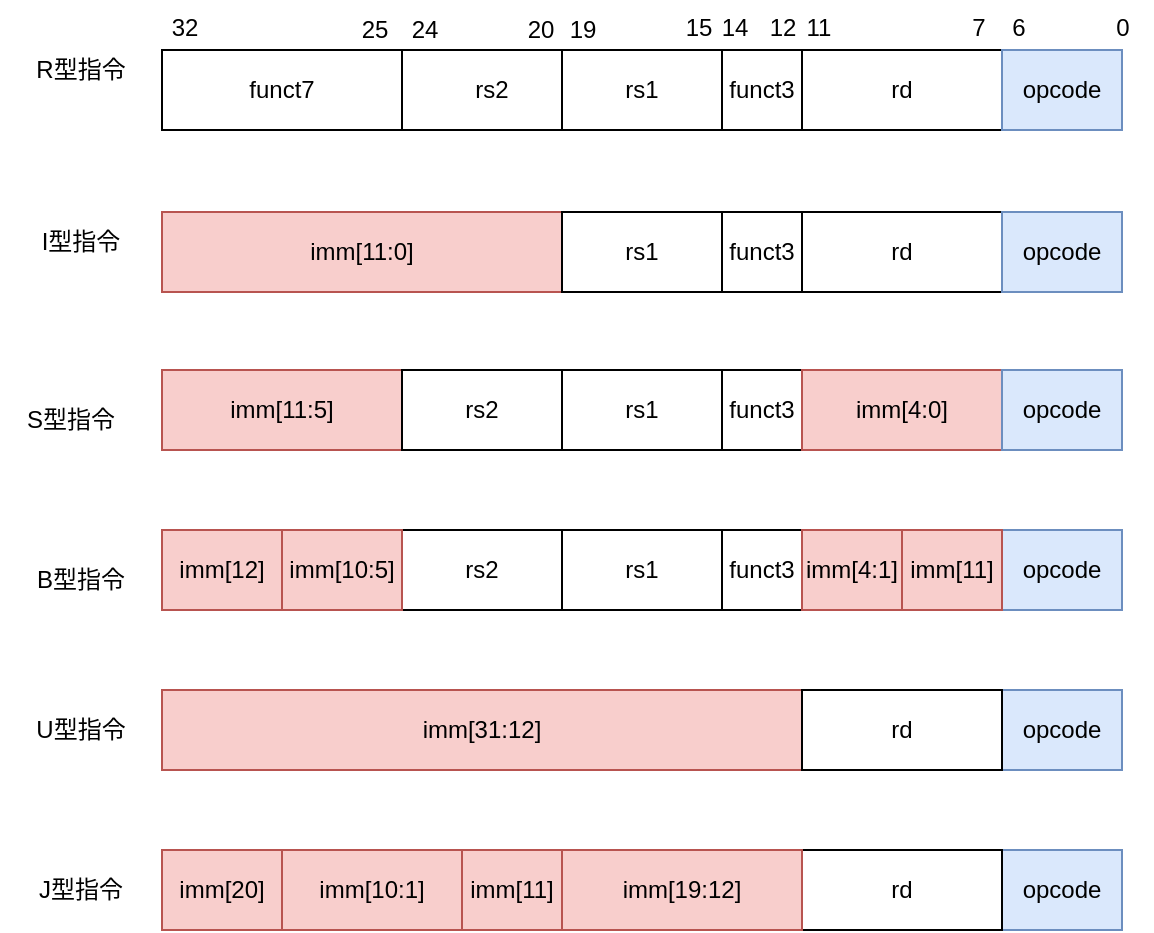 <mxfile version="20.3.6" type="github">
  <diagram id="cUSmTpGDtQZwtWPDq4dr" name="第 1 页">
    <mxGraphModel dx="1422" dy="744" grid="1" gridSize="10" guides="1" tooltips="1" connect="1" arrows="1" fold="1" page="1" pageScale="1" pageWidth="827" pageHeight="1169" math="0" shadow="0">
      <root>
        <mxCell id="0" />
        <mxCell id="1" parent="0" />
        <mxCell id="zFueXo65WAmlTk1Ct-f5-7" value="0" style="text;html=1;align=center;verticalAlign=top;resizable=0;points=[];autosize=1;strokeColor=none;fillColor=none;" vertex="1" parent="1">
          <mxGeometry x="626" y="95" width="30" height="30" as="geometry" />
        </mxCell>
        <mxCell id="zFueXo65WAmlTk1Ct-f5-8" value="6" style="text;html=1;align=center;verticalAlign=top;resizable=0;points=[];autosize=1;strokeColor=none;fillColor=none;" vertex="1" parent="1">
          <mxGeometry x="574" y="95" width="30" height="30" as="geometry" />
        </mxCell>
        <mxCell id="zFueXo65WAmlTk1Ct-f5-9" value="7" style="text;html=1;align=center;verticalAlign=top;resizable=0;points=[];autosize=1;strokeColor=none;fillColor=none;" vertex="1" parent="1">
          <mxGeometry x="554" y="95" width="30" height="30" as="geometry" />
        </mxCell>
        <mxCell id="zFueXo65WAmlTk1Ct-f5-10" value="11" style="text;html=1;align=center;verticalAlign=top;resizable=0;points=[];autosize=1;strokeColor=none;fillColor=none;" vertex="1" parent="1">
          <mxGeometry x="469" y="95" width="40" height="30" as="geometry" />
        </mxCell>
        <mxCell id="zFueXo65WAmlTk1Ct-f5-11" value="12" style="text;html=1;align=center;verticalAlign=top;resizable=0;points=[];autosize=1;strokeColor=none;fillColor=none;" vertex="1" parent="1">
          <mxGeometry x="451" y="95" width="40" height="30" as="geometry" />
        </mxCell>
        <mxCell id="zFueXo65WAmlTk1Ct-f5-12" value="14" style="text;html=1;align=center;verticalAlign=top;resizable=0;points=[];autosize=1;strokeColor=none;fillColor=none;" vertex="1" parent="1">
          <mxGeometry x="427" y="95" width="40" height="30" as="geometry" />
        </mxCell>
        <mxCell id="zFueXo65WAmlTk1Ct-f5-13" value="15" style="text;html=1;align=center;verticalAlign=top;resizable=0;points=[];autosize=1;strokeColor=none;fillColor=none;" vertex="1" parent="1">
          <mxGeometry x="409" y="95" width="40" height="30" as="geometry" />
        </mxCell>
        <mxCell id="zFueXo65WAmlTk1Ct-f5-14" value="19" style="text;html=1;align=center;verticalAlign=top;resizable=0;points=[];autosize=1;strokeColor=none;fillColor=none;" vertex="1" parent="1">
          <mxGeometry x="351" y="96" width="40" height="30" as="geometry" />
        </mxCell>
        <mxCell id="zFueXo65WAmlTk1Ct-f5-15" value="20" style="text;html=1;align=center;verticalAlign=top;resizable=0;points=[];autosize=1;strokeColor=none;fillColor=none;" vertex="1" parent="1">
          <mxGeometry x="330" y="96" width="40" height="30" as="geometry" />
        </mxCell>
        <mxCell id="zFueXo65WAmlTk1Ct-f5-16" value="24" style="text;html=1;align=center;verticalAlign=top;resizable=0;points=[];autosize=1;strokeColor=none;fillColor=none;" vertex="1" parent="1">
          <mxGeometry x="272" y="96" width="40" height="30" as="geometry" />
        </mxCell>
        <mxCell id="zFueXo65WAmlTk1Ct-f5-17" value="25" style="text;html=1;align=center;verticalAlign=top;resizable=0;points=[];autosize=1;strokeColor=none;fillColor=none;" vertex="1" parent="1">
          <mxGeometry x="247" y="96" width="40" height="30" as="geometry" />
        </mxCell>
        <mxCell id="zFueXo65WAmlTk1Ct-f5-18" value="32" style="text;html=1;align=center;verticalAlign=top;resizable=0;points=[];autosize=1;strokeColor=none;fillColor=none;" vertex="1" parent="1">
          <mxGeometry x="152" y="95" width="40" height="30" as="geometry" />
        </mxCell>
        <mxCell id="zFueXo65WAmlTk1Ct-f5-45" value="" style="group;fillColor=#dae8fc;strokeColor=#6c8ebf;" vertex="1" connectable="0" parent="1">
          <mxGeometry x="161" y="120" width="480" height="40" as="geometry" />
        </mxCell>
        <mxCell id="zFueXo65WAmlTk1Ct-f5-1" value="funct7" style="rounded=0;whiteSpace=wrap;html=1;" vertex="1" parent="zFueXo65WAmlTk1Ct-f5-45">
          <mxGeometry width="120" height="40" as="geometry" />
        </mxCell>
        <mxCell id="zFueXo65WAmlTk1Ct-f5-2" value="rs2" style="rounded=0;whiteSpace=wrap;html=1;" vertex="1" parent="zFueXo65WAmlTk1Ct-f5-45">
          <mxGeometry x="120" width="90" height="40" as="geometry" />
        </mxCell>
        <mxCell id="zFueXo65WAmlTk1Ct-f5-3" value="rs1" style="rounded=0;whiteSpace=wrap;html=1;" vertex="1" parent="zFueXo65WAmlTk1Ct-f5-45">
          <mxGeometry x="200" width="80" height="40" as="geometry" />
        </mxCell>
        <mxCell id="zFueXo65WAmlTk1Ct-f5-4" value="funct3" style="rounded=0;whiteSpace=wrap;html=1;" vertex="1" parent="zFueXo65WAmlTk1Ct-f5-45">
          <mxGeometry x="280" width="40" height="40" as="geometry" />
        </mxCell>
        <mxCell id="zFueXo65WAmlTk1Ct-f5-5" value="rd" style="rounded=0;whiteSpace=wrap;html=1;" vertex="1" parent="zFueXo65WAmlTk1Ct-f5-45">
          <mxGeometry x="320" width="100" height="40" as="geometry" />
        </mxCell>
        <mxCell id="zFueXo65WAmlTk1Ct-f5-6" value="opcode" style="rounded=0;whiteSpace=wrap;html=1;fillColor=#dae8fc;strokeColor=#6c8ebf;" vertex="1" parent="zFueXo65WAmlTk1Ct-f5-45">
          <mxGeometry x="420" width="60" height="40" as="geometry" />
        </mxCell>
        <mxCell id="zFueXo65WAmlTk1Ct-f5-46" value="" style="group" vertex="1" connectable="0" parent="1">
          <mxGeometry x="161" y="201" width="480" height="40" as="geometry" />
        </mxCell>
        <mxCell id="zFueXo65WAmlTk1Ct-f5-21" value="imm[11:0]" style="rounded=0;whiteSpace=wrap;html=1;fillColor=#f8cecc;strokeColor=#b85450;" vertex="1" parent="zFueXo65WAmlTk1Ct-f5-46">
          <mxGeometry width="200" height="40" as="geometry" />
        </mxCell>
        <mxCell id="zFueXo65WAmlTk1Ct-f5-23" value="rs1" style="rounded=0;whiteSpace=wrap;html=1;" vertex="1" parent="zFueXo65WAmlTk1Ct-f5-46">
          <mxGeometry x="200" width="80" height="40" as="geometry" />
        </mxCell>
        <mxCell id="zFueXo65WAmlTk1Ct-f5-24" value="funct3" style="rounded=0;whiteSpace=wrap;html=1;" vertex="1" parent="zFueXo65WAmlTk1Ct-f5-46">
          <mxGeometry x="280" width="40" height="40" as="geometry" />
        </mxCell>
        <mxCell id="zFueXo65WAmlTk1Ct-f5-25" value="rd" style="rounded=0;whiteSpace=wrap;html=1;" vertex="1" parent="zFueXo65WAmlTk1Ct-f5-46">
          <mxGeometry x="320" width="100" height="40" as="geometry" />
        </mxCell>
        <mxCell id="zFueXo65WAmlTk1Ct-f5-26" value="opcode" style="rounded=0;whiteSpace=wrap;html=1;fillColor=#dae8fc;strokeColor=#6c8ebf;" vertex="1" parent="zFueXo65WAmlTk1Ct-f5-46">
          <mxGeometry x="420" width="60" height="40" as="geometry" />
        </mxCell>
        <mxCell id="zFueXo65WAmlTk1Ct-f5-47" value="" style="group" vertex="1" connectable="0" parent="1">
          <mxGeometry x="161" y="280" width="480" height="40" as="geometry" />
        </mxCell>
        <mxCell id="zFueXo65WAmlTk1Ct-f5-29" value="imm[11:5]" style="rounded=0;whiteSpace=wrap;html=1;fillColor=#f8cecc;strokeColor=#b85450;" vertex="1" parent="zFueXo65WAmlTk1Ct-f5-47">
          <mxGeometry width="120" height="40" as="geometry" />
        </mxCell>
        <mxCell id="zFueXo65WAmlTk1Ct-f5-30" value="rs1" style="rounded=0;whiteSpace=wrap;html=1;" vertex="1" parent="zFueXo65WAmlTk1Ct-f5-47">
          <mxGeometry x="200" width="80" height="40" as="geometry" />
        </mxCell>
        <mxCell id="zFueXo65WAmlTk1Ct-f5-31" value="funct3" style="rounded=0;whiteSpace=wrap;html=1;" vertex="1" parent="zFueXo65WAmlTk1Ct-f5-47">
          <mxGeometry x="280" width="40" height="40" as="geometry" />
        </mxCell>
        <mxCell id="zFueXo65WAmlTk1Ct-f5-32" value="imm[4:0]" style="rounded=0;whiteSpace=wrap;html=1;fillColor=#f8cecc;strokeColor=#b85450;" vertex="1" parent="zFueXo65WAmlTk1Ct-f5-47">
          <mxGeometry x="320" width="100" height="40" as="geometry" />
        </mxCell>
        <mxCell id="zFueXo65WAmlTk1Ct-f5-33" value="opcode" style="rounded=0;whiteSpace=wrap;html=1;fillColor=#dae8fc;strokeColor=#6c8ebf;" vertex="1" parent="zFueXo65WAmlTk1Ct-f5-47">
          <mxGeometry x="420" width="60" height="40" as="geometry" />
        </mxCell>
        <mxCell id="zFueXo65WAmlTk1Ct-f5-34" value="rs2" style="rounded=0;whiteSpace=wrap;html=1;" vertex="1" parent="zFueXo65WAmlTk1Ct-f5-47">
          <mxGeometry x="120" width="80" height="40" as="geometry" />
        </mxCell>
        <mxCell id="zFueXo65WAmlTk1Ct-f5-48" value="" style="group" vertex="1" connectable="0" parent="1">
          <mxGeometry x="161" y="360" width="480" height="40" as="geometry" />
        </mxCell>
        <mxCell id="zFueXo65WAmlTk1Ct-f5-37" value="imm[12]" style="rounded=0;whiteSpace=wrap;html=1;fillColor=#f8cecc;strokeColor=#b85450;" vertex="1" parent="zFueXo65WAmlTk1Ct-f5-48">
          <mxGeometry width="60" height="40" as="geometry" />
        </mxCell>
        <mxCell id="zFueXo65WAmlTk1Ct-f5-38" value="rs1" style="rounded=0;whiteSpace=wrap;html=1;" vertex="1" parent="zFueXo65WAmlTk1Ct-f5-48">
          <mxGeometry x="200" width="80" height="40" as="geometry" />
        </mxCell>
        <mxCell id="zFueXo65WAmlTk1Ct-f5-39" value="funct3" style="rounded=0;whiteSpace=wrap;html=1;" vertex="1" parent="zFueXo65WAmlTk1Ct-f5-48">
          <mxGeometry x="280" width="40" height="40" as="geometry" />
        </mxCell>
        <mxCell id="zFueXo65WAmlTk1Ct-f5-40" value="imm[4:1]" style="rounded=0;whiteSpace=wrap;html=1;fillColor=#f8cecc;strokeColor=#b85450;" vertex="1" parent="zFueXo65WAmlTk1Ct-f5-48">
          <mxGeometry x="320" width="50" height="40" as="geometry" />
        </mxCell>
        <mxCell id="zFueXo65WAmlTk1Ct-f5-41" value="opcode" style="rounded=0;whiteSpace=wrap;html=1;fillColor=#dae8fc;strokeColor=#6c8ebf;" vertex="1" parent="zFueXo65WAmlTk1Ct-f5-48">
          <mxGeometry x="420" width="60" height="40" as="geometry" />
        </mxCell>
        <mxCell id="zFueXo65WAmlTk1Ct-f5-42" value="rs2" style="rounded=0;whiteSpace=wrap;html=1;" vertex="1" parent="zFueXo65WAmlTk1Ct-f5-48">
          <mxGeometry x="120" width="80" height="40" as="geometry" />
        </mxCell>
        <mxCell id="zFueXo65WAmlTk1Ct-f5-43" value="imm[10:5]" style="rounded=0;whiteSpace=wrap;html=1;fillColor=#f8cecc;strokeColor=#b85450;" vertex="1" parent="zFueXo65WAmlTk1Ct-f5-48">
          <mxGeometry x="60" width="60" height="40" as="geometry" />
        </mxCell>
        <mxCell id="zFueXo65WAmlTk1Ct-f5-44" value="imm[11]" style="rounded=0;whiteSpace=wrap;html=1;fillColor=#f8cecc;strokeColor=#b85450;" vertex="1" parent="zFueXo65WAmlTk1Ct-f5-48">
          <mxGeometry x="370" width="50" height="40" as="geometry" />
        </mxCell>
        <mxCell id="zFueXo65WAmlTk1Ct-f5-59" value="" style="group" vertex="1" connectable="0" parent="1">
          <mxGeometry x="161" y="440" width="480" height="40" as="geometry" />
        </mxCell>
        <mxCell id="zFueXo65WAmlTk1Ct-f5-50" value="imm[31:12]" style="rounded=0;whiteSpace=wrap;html=1;fillColor=#f8cecc;strokeColor=#b85450;" vertex="1" parent="zFueXo65WAmlTk1Ct-f5-59">
          <mxGeometry width="320" height="40" as="geometry" />
        </mxCell>
        <mxCell id="zFueXo65WAmlTk1Ct-f5-54" value="opcode" style="rounded=0;whiteSpace=wrap;html=1;fillColor=#dae8fc;strokeColor=#6c8ebf;" vertex="1" parent="zFueXo65WAmlTk1Ct-f5-59">
          <mxGeometry x="420" width="60" height="40" as="geometry" />
        </mxCell>
        <mxCell id="zFueXo65WAmlTk1Ct-f5-58" value="rd" style="rounded=0;whiteSpace=wrap;html=1;" vertex="1" parent="zFueXo65WAmlTk1Ct-f5-59">
          <mxGeometry x="320" width="100" height="40" as="geometry" />
        </mxCell>
        <mxCell id="zFueXo65WAmlTk1Ct-f5-67" value="" style="group" vertex="1" connectable="0" parent="1">
          <mxGeometry x="161" y="520" width="480" height="40" as="geometry" />
        </mxCell>
        <mxCell id="zFueXo65WAmlTk1Ct-f5-61" value="imm[20]" style="rounded=0;whiteSpace=wrap;html=1;fillColor=#f8cecc;strokeColor=#b85450;" vertex="1" parent="zFueXo65WAmlTk1Ct-f5-67">
          <mxGeometry width="60" height="40" as="geometry" />
        </mxCell>
        <mxCell id="zFueXo65WAmlTk1Ct-f5-62" value="opcode" style="rounded=0;whiteSpace=wrap;html=1;fillColor=#dae8fc;strokeColor=#6c8ebf;" vertex="1" parent="zFueXo65WAmlTk1Ct-f5-67">
          <mxGeometry x="420" width="60" height="40" as="geometry" />
        </mxCell>
        <mxCell id="zFueXo65WAmlTk1Ct-f5-63" value="rd" style="rounded=0;whiteSpace=wrap;html=1;" vertex="1" parent="zFueXo65WAmlTk1Ct-f5-67">
          <mxGeometry x="320" width="100" height="40" as="geometry" />
        </mxCell>
        <mxCell id="zFueXo65WAmlTk1Ct-f5-64" value="imm[10:1]" style="rounded=0;whiteSpace=wrap;html=1;fillColor=#f8cecc;strokeColor=#b85450;" vertex="1" parent="zFueXo65WAmlTk1Ct-f5-67">
          <mxGeometry x="60" width="90" height="40" as="geometry" />
        </mxCell>
        <mxCell id="zFueXo65WAmlTk1Ct-f5-65" value="imm[11]" style="rounded=0;whiteSpace=wrap;html=1;fillColor=#f8cecc;strokeColor=#b85450;" vertex="1" parent="zFueXo65WAmlTk1Ct-f5-67">
          <mxGeometry x="150" width="50" height="40" as="geometry" />
        </mxCell>
        <mxCell id="zFueXo65WAmlTk1Ct-f5-66" value="imm[19:12]" style="rounded=0;whiteSpace=wrap;html=1;fillColor=#f8cecc;strokeColor=#b85450;" vertex="1" parent="zFueXo65WAmlTk1Ct-f5-67">
          <mxGeometry x="200" width="120" height="40" as="geometry" />
        </mxCell>
        <mxCell id="zFueXo65WAmlTk1Ct-f5-68" value="R型指令" style="text;html=1;align=center;verticalAlign=middle;resizable=0;points=[];autosize=1;strokeColor=none;fillColor=none;" vertex="1" parent="1">
          <mxGeometry x="85" y="115" width="70" height="30" as="geometry" />
        </mxCell>
        <mxCell id="zFueXo65WAmlTk1Ct-f5-69" value="I型指令" style="text;html=1;align=center;verticalAlign=middle;resizable=0;points=[];autosize=1;strokeColor=none;fillColor=none;" vertex="1" parent="1">
          <mxGeometry x="90" y="201" width="60" height="30" as="geometry" />
        </mxCell>
        <mxCell id="zFueXo65WAmlTk1Ct-f5-70" value="S型指令" style="text;html=1;align=center;verticalAlign=middle;resizable=0;points=[];autosize=1;strokeColor=none;fillColor=none;" vertex="1" parent="1">
          <mxGeometry x="80" y="290" width="70" height="30" as="geometry" />
        </mxCell>
        <mxCell id="zFueXo65WAmlTk1Ct-f5-71" value="B型指令" style="text;html=1;align=center;verticalAlign=middle;resizable=0;points=[];autosize=1;strokeColor=none;fillColor=none;" vertex="1" parent="1">
          <mxGeometry x="85" y="370" width="70" height="30" as="geometry" />
        </mxCell>
        <mxCell id="zFueXo65WAmlTk1Ct-f5-72" value="U型指令" style="text;html=1;align=center;verticalAlign=middle;resizable=0;points=[];autosize=1;strokeColor=none;fillColor=none;" vertex="1" parent="1">
          <mxGeometry x="85" y="445" width="70" height="30" as="geometry" />
        </mxCell>
        <mxCell id="zFueXo65WAmlTk1Ct-f5-73" value="J型指令" style="text;html=1;align=center;verticalAlign=middle;resizable=0;points=[];autosize=1;strokeColor=none;fillColor=none;" vertex="1" parent="1">
          <mxGeometry x="85" y="525" width="70" height="30" as="geometry" />
        </mxCell>
      </root>
    </mxGraphModel>
  </diagram>
</mxfile>
